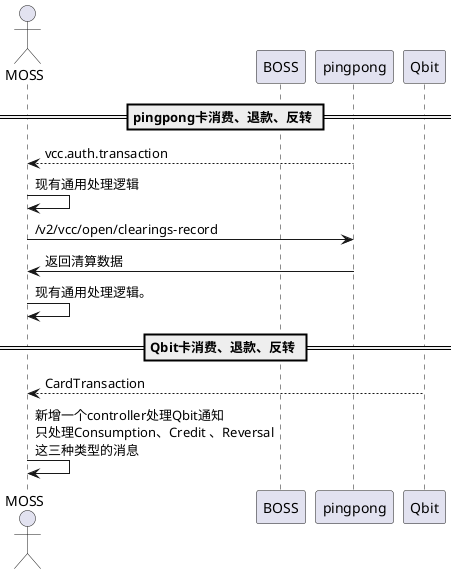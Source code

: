 @startuml
'https://plantuml.com/sequence-diagram

actor MOSS
participant BOSS
participant pingpong
participant Qbit

== pingpong卡消费、退款、反转 ==

pingpong --> MOSS: vcc.auth.transaction

MOSS -> MOSS: 现有通用处理逻辑

MOSS -> pingpong: /v2/vcc/open/clearings-record
pingpong -> MOSS: 返回清算数据

MOSS -> MOSS: 现有通用处理逻辑。

== Qbit卡消费、退款、反转 ==

Qbit --> MOSS: CardTransaction

MOSS -> MOSS: 新增一个controller处理Qbit通知\n只处理Consumption、Credit 、Reversal\n这三种类型的消息

@enduml